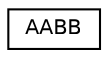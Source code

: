 digraph "Graphical Class Hierarchy"
{
 // LATEX_PDF_SIZE
  edge [fontname="Helvetica",fontsize="10",labelfontname="Helvetica",labelfontsize="10"];
  node [fontname="Helvetica",fontsize="10",shape=record];
  rankdir="LR";
  Node0 [label="AABB",height=0.2,width=0.4,color="black", fillcolor="white", style="filled",URL="$structAABB.html",tooltip="Axis Aligned Bounding Box data structure."];
}
